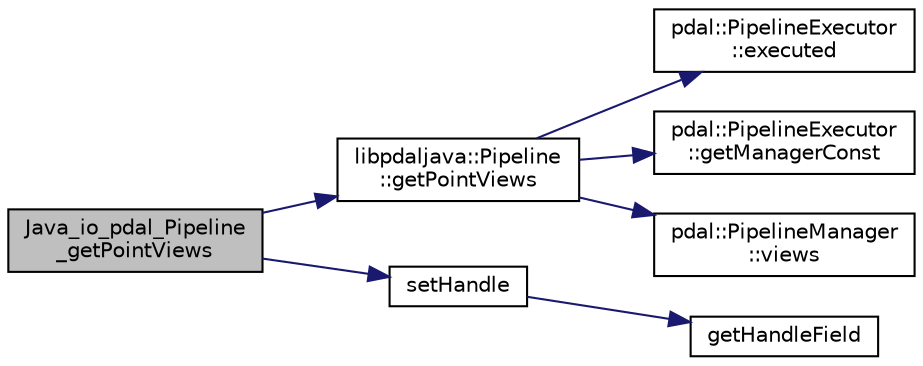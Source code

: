 digraph "Java_io_pdal_Pipeline_getPointViews"
{
  edge [fontname="Helvetica",fontsize="10",labelfontname="Helvetica",labelfontsize="10"];
  node [fontname="Helvetica",fontsize="10",shape=record];
  rankdir="LR";
  Node1 [label="Java_io_pdal_Pipeline\l_getPointViews",height=0.2,width=0.4,color="black", fillcolor="grey75", style="filled", fontcolor="black"];
  Node1 -> Node2 [color="midnightblue",fontsize="10",style="solid",fontname="Helvetica"];
  Node2 [label="libpdaljava::Pipeline\l::getPointViews",height=0.2,width=0.4,color="black", fillcolor="white", style="filled",URL="$classlibpdaljava_1_1Pipeline.html#a4ac34d34f578b53893f21097860deaa6"];
  Node2 -> Node3 [color="midnightblue",fontsize="10",style="solid",fontname="Helvetica"];
  Node3 [label="pdal::PipelineExecutor\l::executed",height=0.2,width=0.4,color="black", fillcolor="white", style="filled",URL="$classpdal_1_1PipelineExecutor.html#a2b06756e02a52c7391de330de01520ce"];
  Node2 -> Node4 [color="midnightblue",fontsize="10",style="solid",fontname="Helvetica"];
  Node4 [label="pdal::PipelineExecutor\l::getManagerConst",height=0.2,width=0.4,color="black", fillcolor="white", style="filled",URL="$classpdal_1_1PipelineExecutor.html#a2d40af9872e5f672dccec303e87c6ddd"];
  Node2 -> Node5 [color="midnightblue",fontsize="10",style="solid",fontname="Helvetica"];
  Node5 [label="pdal::PipelineManager\l::views",height=0.2,width=0.4,color="black", fillcolor="white", style="filled",URL="$classpdal_1_1PipelineManager.html#a50cae2392ec1b66ae023083879020fbc"];
  Node1 -> Node6 [color="midnightblue",fontsize="10",style="solid",fontname="Helvetica"];
  Node6 [label="setHandle",height=0.2,width=0.4,color="black", fillcolor="white", style="filled",URL="$Accessors_8hpp.html#a0096ef2a758f9041ca6424e09c2df937"];
  Node6 -> Node7 [color="midnightblue",fontsize="10",style="solid",fontname="Helvetica"];
  Node7 [label="getHandleField",height=0.2,width=0.4,color="black", fillcolor="white", style="filled",URL="$Accessors_8hpp.html#abf11be145f9b6e8546356546c1f46d88"];
}
